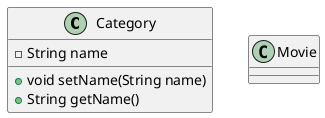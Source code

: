 @startuml

class Category {
    - String name
    + void setName(String name)
    + String getName()
}

class Movie {

}



@enduml
